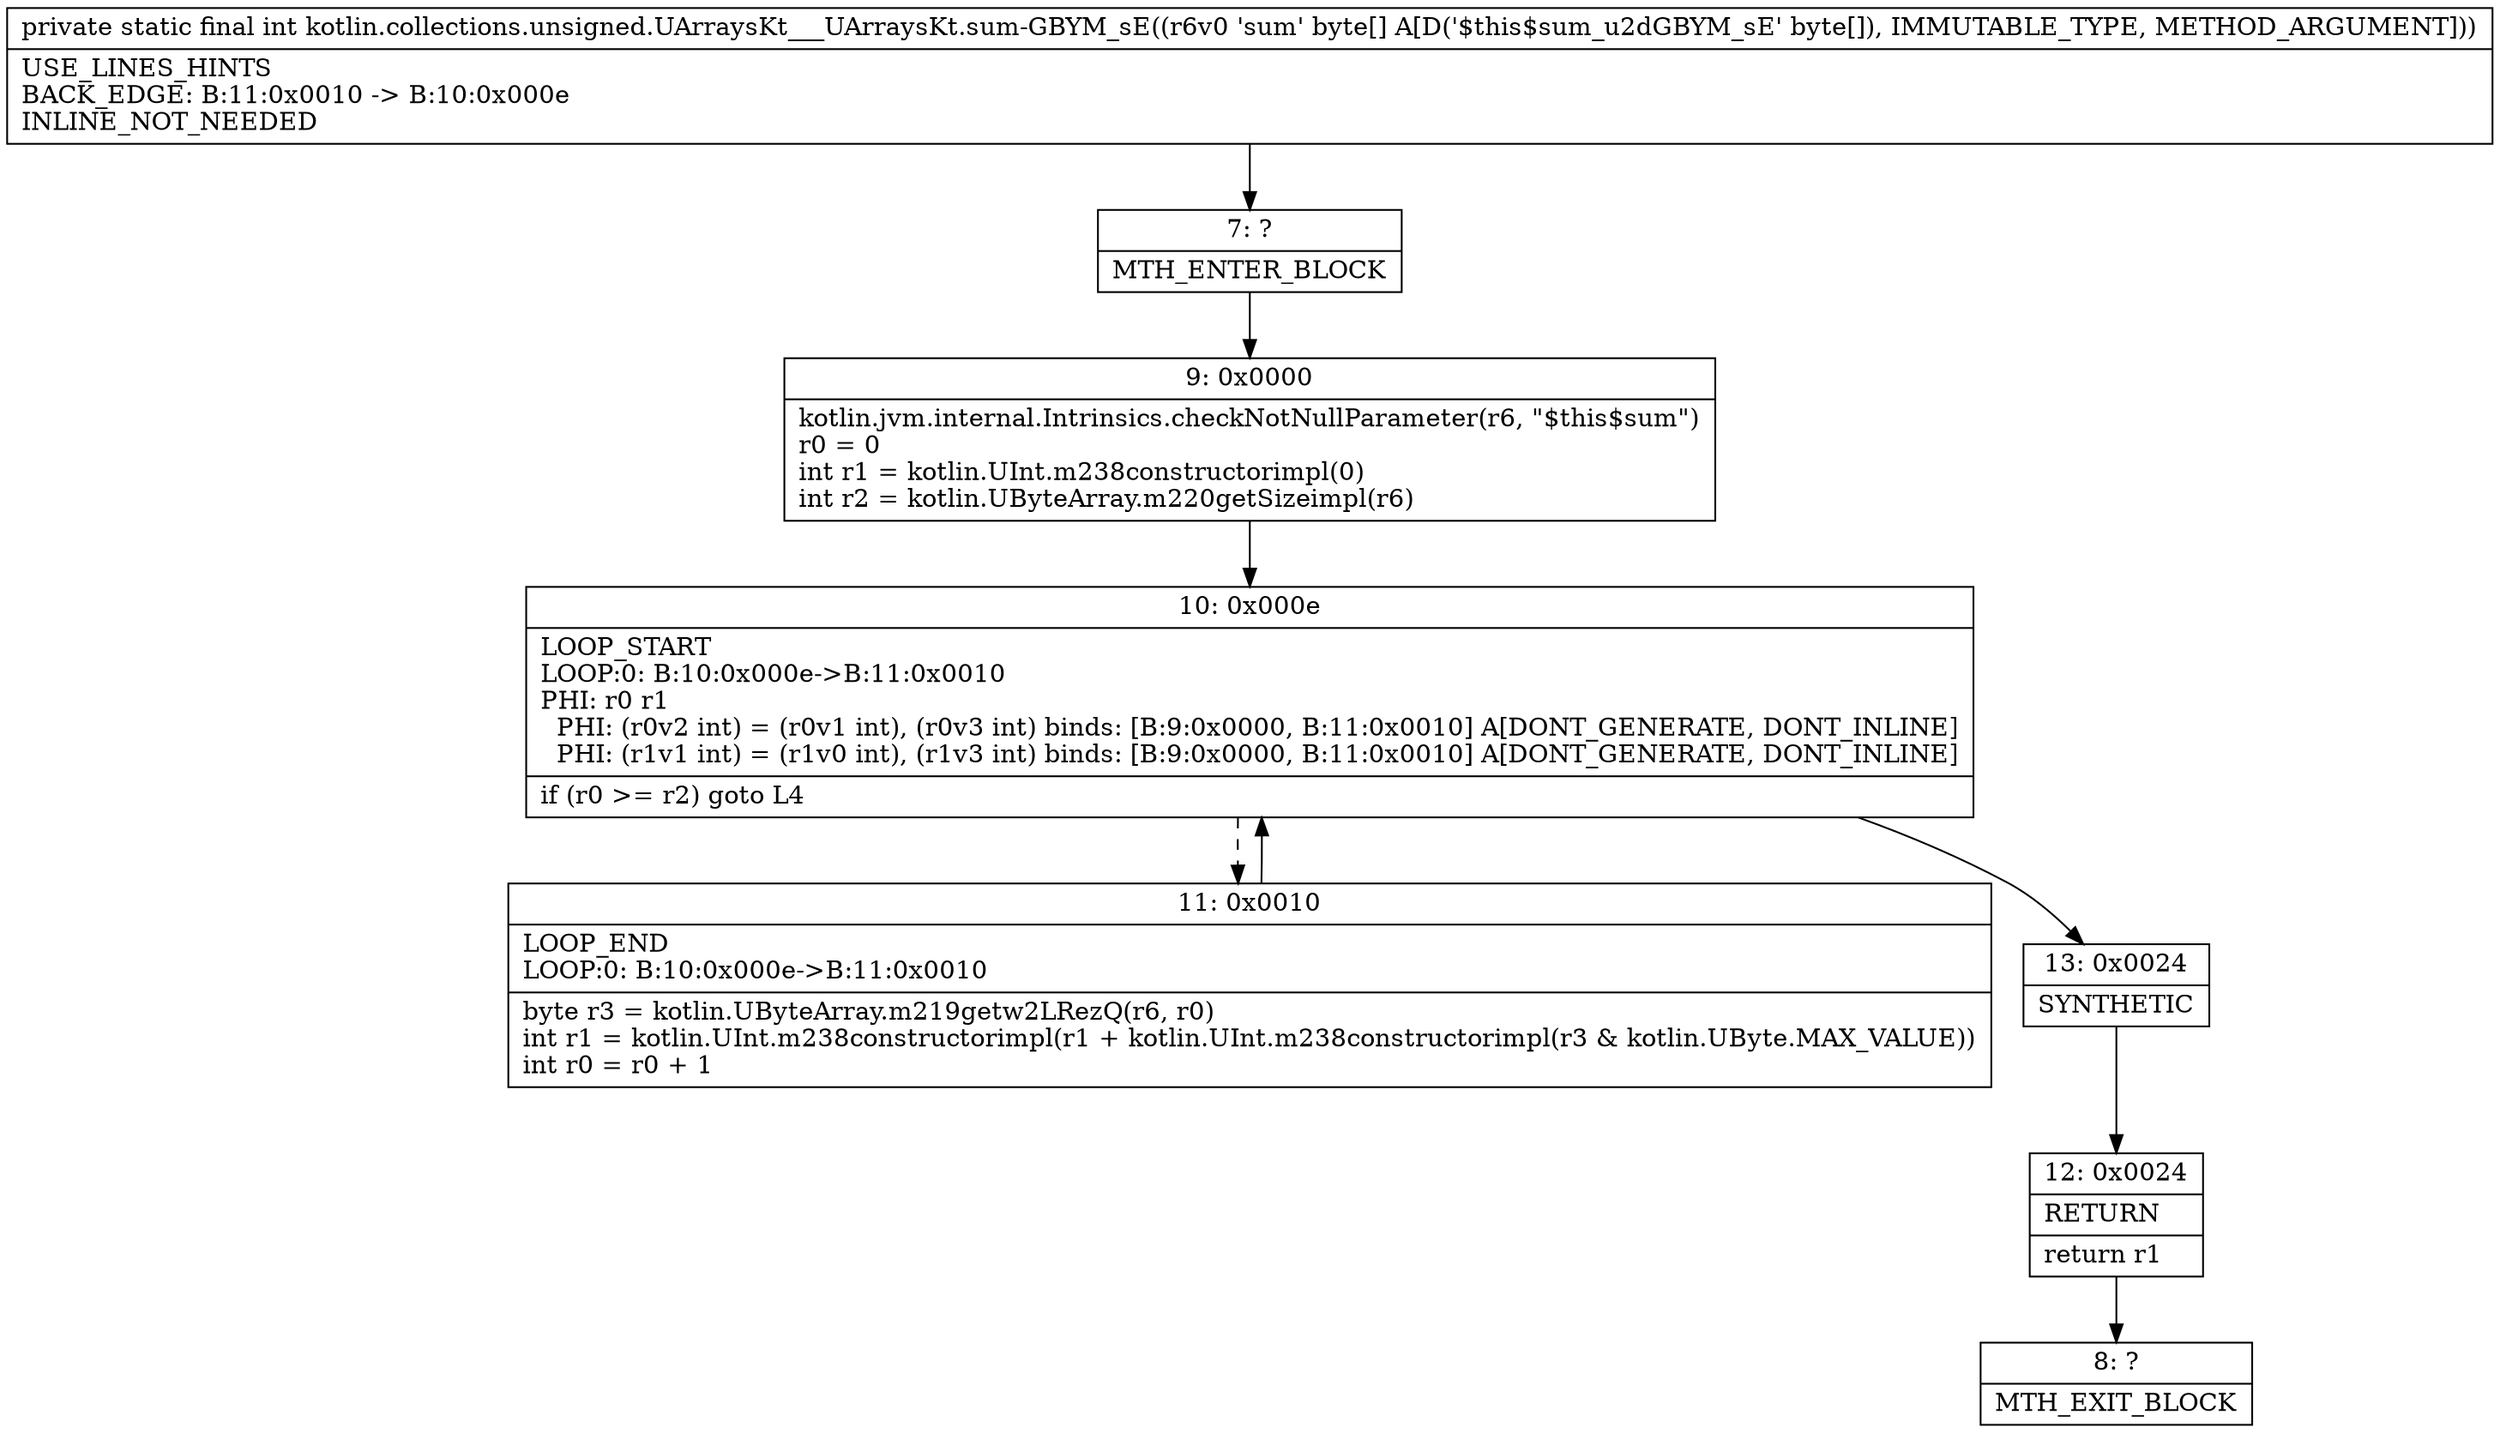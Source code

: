 digraph "CFG forkotlin.collections.unsigned.UArraysKt___UArraysKt.sum\-GBYM_sE([B)I" {
Node_7 [shape=record,label="{7\:\ ?|MTH_ENTER_BLOCK\l}"];
Node_9 [shape=record,label="{9\:\ 0x0000|kotlin.jvm.internal.Intrinsics.checkNotNullParameter(r6, \"$this$sum\")\lr0 = 0\lint r1 = kotlin.UInt.m238constructorimpl(0)\lint r2 = kotlin.UByteArray.m220getSizeimpl(r6)\l}"];
Node_10 [shape=record,label="{10\:\ 0x000e|LOOP_START\lLOOP:0: B:10:0x000e\-\>B:11:0x0010\lPHI: r0 r1 \l  PHI: (r0v2 int) = (r0v1 int), (r0v3 int) binds: [B:9:0x0000, B:11:0x0010] A[DONT_GENERATE, DONT_INLINE]\l  PHI: (r1v1 int) = (r1v0 int), (r1v3 int) binds: [B:9:0x0000, B:11:0x0010] A[DONT_GENERATE, DONT_INLINE]\l|if (r0 \>= r2) goto L4\l}"];
Node_11 [shape=record,label="{11\:\ 0x0010|LOOP_END\lLOOP:0: B:10:0x000e\-\>B:11:0x0010\l|byte r3 = kotlin.UByteArray.m219getw2LRezQ(r6, r0)\lint r1 = kotlin.UInt.m238constructorimpl(r1 + kotlin.UInt.m238constructorimpl(r3 & kotlin.UByte.MAX_VALUE))\lint r0 = r0 + 1\l}"];
Node_13 [shape=record,label="{13\:\ 0x0024|SYNTHETIC\l}"];
Node_12 [shape=record,label="{12\:\ 0x0024|RETURN\l|return r1\l}"];
Node_8 [shape=record,label="{8\:\ ?|MTH_EXIT_BLOCK\l}"];
MethodNode[shape=record,label="{private static final int kotlin.collections.unsigned.UArraysKt___UArraysKt.sum\-GBYM_sE((r6v0 'sum' byte[] A[D('$this$sum_u2dGBYM_sE' byte[]), IMMUTABLE_TYPE, METHOD_ARGUMENT]))  | USE_LINES_HINTS\lBACK_EDGE: B:11:0x0010 \-\> B:10:0x000e\lINLINE_NOT_NEEDED\l}"];
MethodNode -> Node_7;Node_7 -> Node_9;
Node_9 -> Node_10;
Node_10 -> Node_11[style=dashed];
Node_10 -> Node_13;
Node_11 -> Node_10;
Node_13 -> Node_12;
Node_12 -> Node_8;
}

